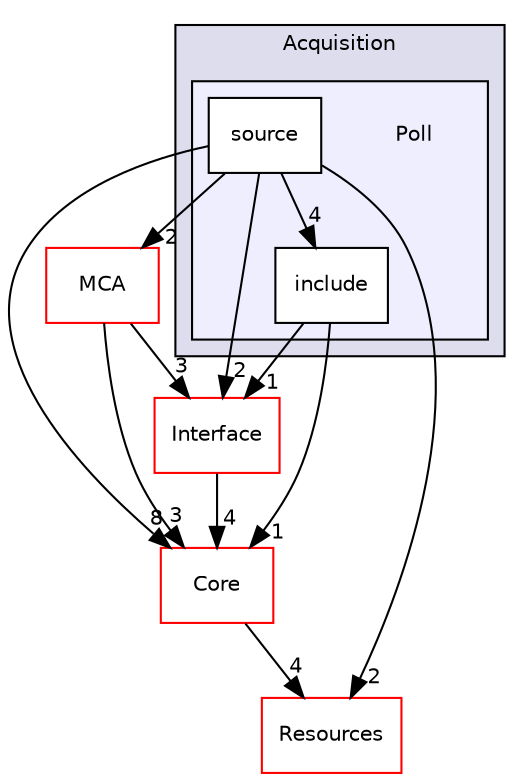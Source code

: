 digraph "Poll" {
  compound=true
  node [ fontsize="10", fontname="Helvetica"];
  edge [ labelfontsize="10", labelfontname="Helvetica"];
  subgraph clusterdir_ea7d0e3cb3c62471e4b70ef6dd735ffc {
    graph [ bgcolor="#ddddee", pencolor="black", label="Acquisition" fontname="Helvetica", fontsize="10", URL="dir_ea7d0e3cb3c62471e4b70ef6dd735ffc.html"]
  subgraph clusterdir_8ebe6f98d148d122799a4dde4399e4f1 {
    graph [ bgcolor="#eeeeff", pencolor="black", label="" URL="dir_8ebe6f98d148d122799a4dde4399e4f1.html"];
    dir_8ebe6f98d148d122799a4dde4399e4f1 [shape=plaintext label="Poll"];
    dir_e4e2d4f3e228b264970fbe09b85999bc [shape=box label="include" color="black" fillcolor="white" style="filled" URL="dir_e4e2d4f3e228b264970fbe09b85999bc.html"];
    dir_185832232fec2a4527d4955250aedbbc [shape=box label="source" color="black" fillcolor="white" style="filled" URL="dir_185832232fec2a4527d4955250aedbbc.html"];
  }
  }
  dir_02ca47b57a818ac962843d1234b7dfd0 [shape=box label="Interface" fillcolor="white" style="filled" color="red" URL="dir_02ca47b57a818ac962843d1234b7dfd0.html"];
  dir_c6310732a22f63c0c2fc5595561e68f1 [shape=box label="Core" fillcolor="white" style="filled" color="red" URL="dir_c6310732a22f63c0c2fc5595561e68f1.html"];
  dir_cc874e13c482ea3fa3abdbcf18971e28 [shape=box label="MCA" fillcolor="white" style="filled" color="red" URL="dir_cc874e13c482ea3fa3abdbcf18971e28.html"];
  dir_bde32bf976401edbce144c1ca78437b0 [shape=box label="Resources" fillcolor="white" style="filled" color="red" URL="dir_bde32bf976401edbce144c1ca78437b0.html"];
  dir_185832232fec2a4527d4955250aedbbc->dir_02ca47b57a818ac962843d1234b7dfd0 [headlabel="2", labeldistance=1.5 headhref="dir_000051_000052.html"];
  dir_185832232fec2a4527d4955250aedbbc->dir_c6310732a22f63c0c2fc5595561e68f1 [headlabel="8", labeldistance=1.5 headhref="dir_000051_000022.html"];
  dir_185832232fec2a4527d4955250aedbbc->dir_cc874e13c482ea3fa3abdbcf18971e28 [headlabel="2", labeldistance=1.5 headhref="dir_000051_000029.html"];
  dir_185832232fec2a4527d4955250aedbbc->dir_bde32bf976401edbce144c1ca78437b0 [headlabel="2", labeldistance=1.5 headhref="dir_000051_000019.html"];
  dir_185832232fec2a4527d4955250aedbbc->dir_e4e2d4f3e228b264970fbe09b85999bc [headlabel="4", labeldistance=1.5 headhref="dir_000051_000059.html"];
  dir_02ca47b57a818ac962843d1234b7dfd0->dir_c6310732a22f63c0c2fc5595561e68f1 [headlabel="4", labeldistance=1.5 headhref="dir_000052_000022.html"];
  dir_c6310732a22f63c0c2fc5595561e68f1->dir_bde32bf976401edbce144c1ca78437b0 [headlabel="4", labeldistance=1.5 headhref="dir_000022_000019.html"];
  dir_cc874e13c482ea3fa3abdbcf18971e28->dir_02ca47b57a818ac962843d1234b7dfd0 [headlabel="3", labeldistance=1.5 headhref="dir_000029_000052.html"];
  dir_cc874e13c482ea3fa3abdbcf18971e28->dir_c6310732a22f63c0c2fc5595561e68f1 [headlabel="3", labeldistance=1.5 headhref="dir_000029_000022.html"];
  dir_e4e2d4f3e228b264970fbe09b85999bc->dir_02ca47b57a818ac962843d1234b7dfd0 [headlabel="1", labeldistance=1.5 headhref="dir_000059_000052.html"];
  dir_e4e2d4f3e228b264970fbe09b85999bc->dir_c6310732a22f63c0c2fc5595561e68f1 [headlabel="1", labeldistance=1.5 headhref="dir_000059_000022.html"];
}
